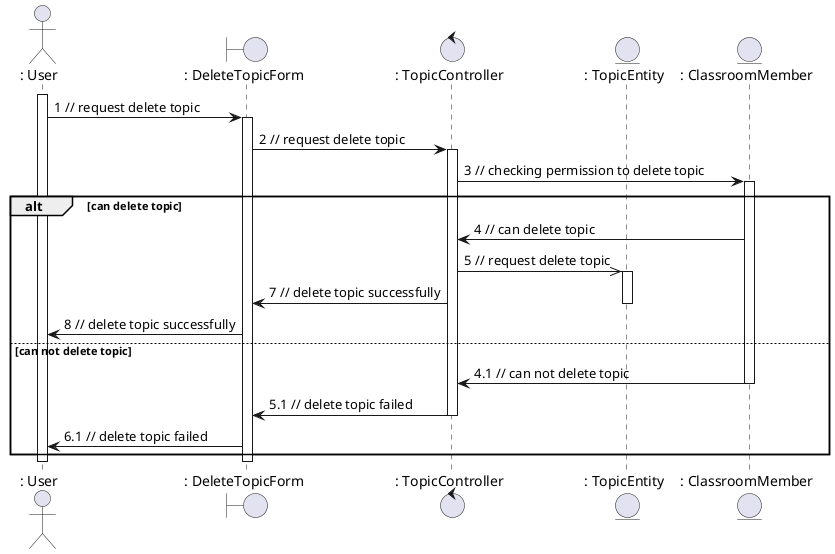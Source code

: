@startuml deleteTopic

actor ": User"
boundary ": DeleteTopicForm"
control ": TopicController"
entity ": TopicEntity"
entity ": ClassroomMember"

activate ": User"

": User" -> ": DeleteTopicForm": 1 // request delete topic
activate ": DeleteTopicForm"
": DeleteTopicForm" -> ": TopicController": 2 // request delete topic
activate ": TopicController"
": TopicController" -> ": ClassroomMember": 3 // checking permission to delete topic
activate ": ClassroomMember"
alt can delete topic
    ": ClassroomMember" -> ": TopicController": 4 // can delete topic
    ": TopicController" ->> ": TopicEntity": 5 // request delete topic
    activate ": TopicEntity"
    ": TopicController" -> ": DeleteTopicForm": 7 // delete topic successfully
    deactivate ": TopicEntity"
    ": DeleteTopicForm" -> ": User": 8 // delete topic successfully
else can not delete topic
    ": ClassroomMember" -> ": TopicController": 4.1 // can not delete topic
    deactivate ": ClassroomMember"
    ": TopicController" -> ": DeleteTopicForm": 5.1 // delete topic failed
    deactivate ": TopicController"
    ": DeleteTopicForm" -> ": User": 6.1 // delete topic failed
end

deactivate ": User"
deactivate ": DeleteTopicForm"


@enduml